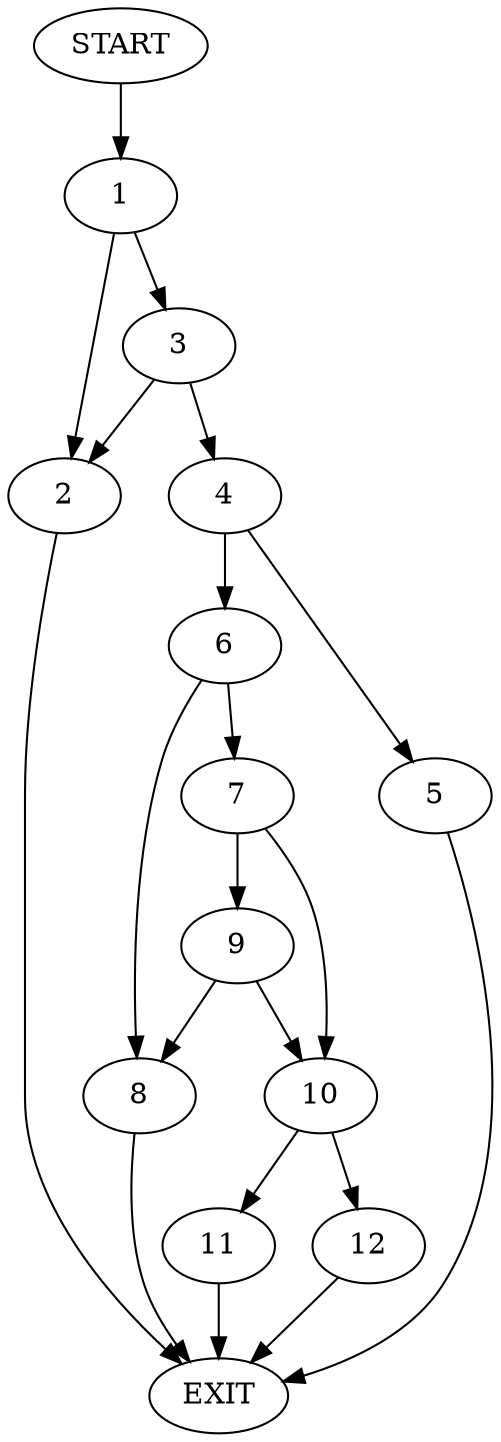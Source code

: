 digraph {
0 [label="START"]
13 [label="EXIT"]
0 -> 1
1 -> 2
1 -> 3
3 -> 2
3 -> 4
2 -> 13
4 -> 5
4 -> 6
6 -> 7
6 -> 8
5 -> 13
8 -> 13
7 -> 9
7 -> 10
9 -> 8
9 -> 10
10 -> 11
10 -> 12
12 -> 13
11 -> 13
}
